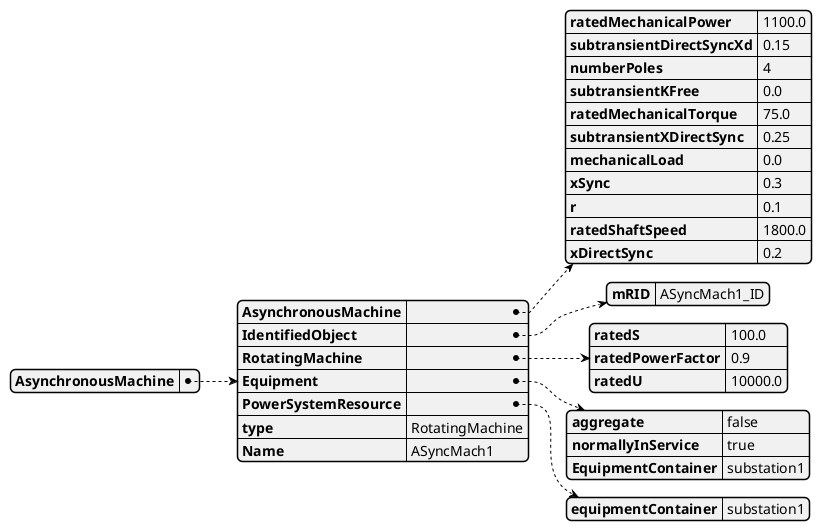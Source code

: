 @startjson
{
  "AsynchronousMachine": {
    "AsynchronousMachine": {
      "ratedMechanicalPower": 
        "1100.0"
      ,
      "subtransientDirectSyncXd": 
        "0.15"
      ,
      "numberPoles": 
        "4"
      ,
      "subtransientKFree": 
        "0.0"
      ,
      "ratedMechanicalTorque": 
        "75.0"
      ,
      "subtransientXDirectSync": 
        "0.25"
      ,
      "mechanicalLoad": 
        "0.0"
      ,
      "xSync": 
        "0.3"
      ,
      "r": 
        "0.1"
      ,
      "ratedShaftSpeed": 
        "1800.0"
      ,
      "xDirectSync": 
        "0.2"
      
    },
    "IdentifiedObject": {
      "mRID": 
        "ASyncMach1_ID"
      
    },
    "RotatingMachine": {
      "ratedS": 
        "100.0"
      ,
      "ratedPowerFactor": 
        "0.9"
      ,
      "ratedU": 
        "10000.0"
      
    },
    "Equipment": {
      "aggregate": 
        "false"
      ,
      "normallyInService": 
        "true"
      ,
      "EquipmentContainer": 
        "substation1"
      
    },
    "PowerSystemResource": {
      "equipmentContainer": 
        "substation1"
      
    },
    "type": 
      "RotatingMachine"
    ,
    "Name": 
      "ASyncMach1"
    
  }
}
@endjson